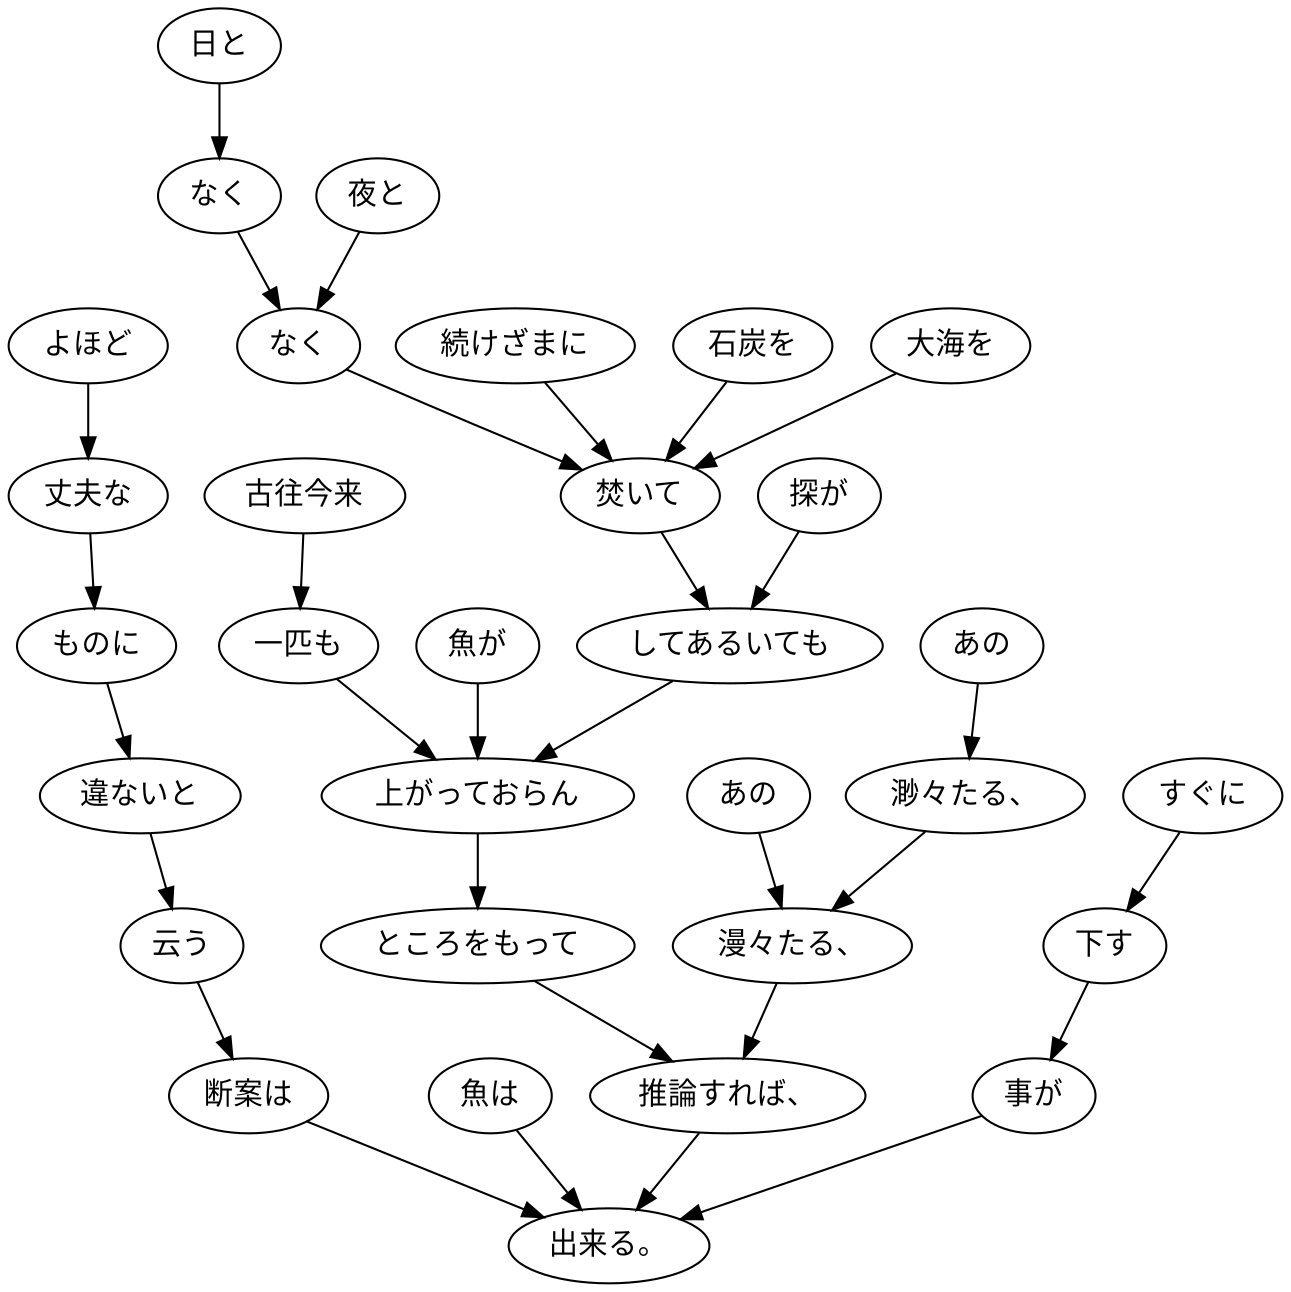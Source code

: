 digraph graph3916 {
	node0 [label="あの"];
	node1 [label="渺々たる、"];
	node2 [label="あの"];
	node3 [label="漫々たる、"];
	node4 [label="大海を"];
	node5 [label="日と"];
	node6 [label="なく"];
	node7 [label="夜と"];
	node8 [label="なく"];
	node9 [label="続けざまに"];
	node10 [label="石炭を"];
	node11 [label="焚いて"];
	node12 [label="探が"];
	node13 [label="してあるいても"];
	node14 [label="古往今来"];
	node15 [label="一匹も"];
	node16 [label="魚が"];
	node17 [label="上がっておらん"];
	node18 [label="ところをもって"];
	node19 [label="推論すれば、"];
	node20 [label="魚は"];
	node21 [label="よほど"];
	node22 [label="丈夫な"];
	node23 [label="ものに"];
	node24 [label="違ないと"];
	node25 [label="云う"];
	node26 [label="断案は"];
	node27 [label="すぐに"];
	node28 [label="下す"];
	node29 [label="事が"];
	node30 [label="出来る。"];
	node0 -> node1;
	node1 -> node3;
	node2 -> node3;
	node3 -> node19;
	node4 -> node11;
	node5 -> node6;
	node6 -> node8;
	node7 -> node8;
	node8 -> node11;
	node9 -> node11;
	node10 -> node11;
	node11 -> node13;
	node12 -> node13;
	node13 -> node17;
	node14 -> node15;
	node15 -> node17;
	node16 -> node17;
	node17 -> node18;
	node18 -> node19;
	node19 -> node30;
	node20 -> node30;
	node21 -> node22;
	node22 -> node23;
	node23 -> node24;
	node24 -> node25;
	node25 -> node26;
	node26 -> node30;
	node27 -> node28;
	node28 -> node29;
	node29 -> node30;
}
